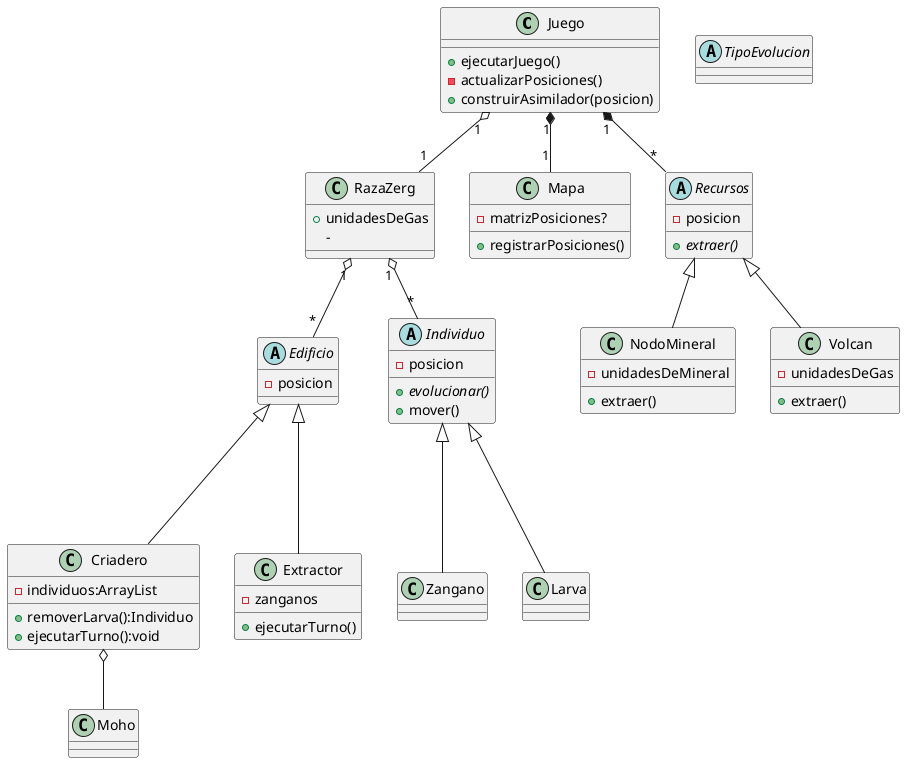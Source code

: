 @startuml



class Juego {
    +ejecutarJuego()
    -actualizarPosiciones()
    +construirAsimilador(posicion)
}

class Zangano{

}
class Larva{

}
class RazaZerg{
    +unidadesDeGas
    -
}
class Criadero{
    -individuos:ArrayList
    +removerLarva():Individuo
    +ejecutarTurno():void
}

abstract class TipoEvolucion{

}

abstract class Edificio{
    -posicion
}

class Extractor{
    -zanganos
    +ejecutarTurno()
}

abstract class Individuo {
    -posicion
    {abstract} +evolucionar()
    +mover()
}

class Mapa {
    -matrizPosiciones?
    +registrarPosiciones()
}

abstract class Recursos {
    -posicion
    {abstract} +extraer()
}

class NodoMineral {
    -unidadesDeMineral
    +extraer()
}

class Volcan{
    -unidadesDeGas
    +extraer()
}

Zangano  -up--|> Individuo
Larva    -up--|> Individuo
RazaZerg "1"  o-- "*" Edificio
RazaZerg "1"  o-- "*" Individuo
Criadero -up--|> Edificio
Extractor -up--|> Edificio
Juego "1"  o-- "1" RazaZerg
Juego "1"  *-- "1" Mapa
Juego "1"  *-- "*" Recursos
Recursos <|-- Volcan
Recursos <|-- NodoMineral
Criadero o-- Moho

@enduml

//Que al evolucionar un zanagano se cree un edificio en la misma pos
// y se elimine el zangano.

//Juego en el metodo actualizarPosiciones le pide a cada
//individuo y edificio sus posiciones y se las envia a mapa

//Hay que hacer una clase Posicion que tenga como atributo
//coordenadas x e y.

//Para construir un edificio hice que lo haga la clase juego, asi
//soluciono el tema de chequear que el edificio se construya sobre
//lo que debe. Pero no se si van a quedar demasaidos métodos en Juego.